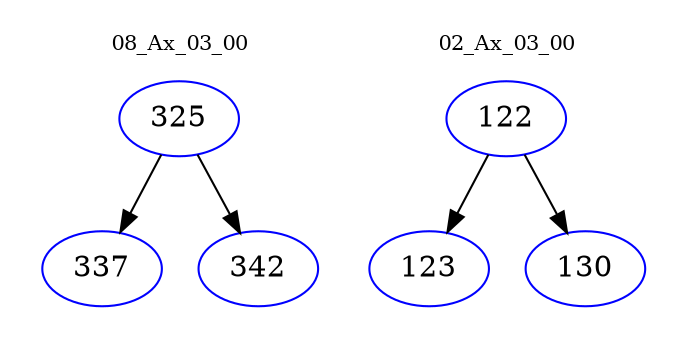 digraph{
subgraph cluster_0 {
color = white
label = "08_Ax_03_00";
fontsize=10;
T0_325 [label="325", color="blue"]
T0_325 -> T0_337 [color="black"]
T0_337 [label="337", color="blue"]
T0_325 -> T0_342 [color="black"]
T0_342 [label="342", color="blue"]
}
subgraph cluster_1 {
color = white
label = "02_Ax_03_00";
fontsize=10;
T1_122 [label="122", color="blue"]
T1_122 -> T1_123 [color="black"]
T1_123 [label="123", color="blue"]
T1_122 -> T1_130 [color="black"]
T1_130 [label="130", color="blue"]
}
}
